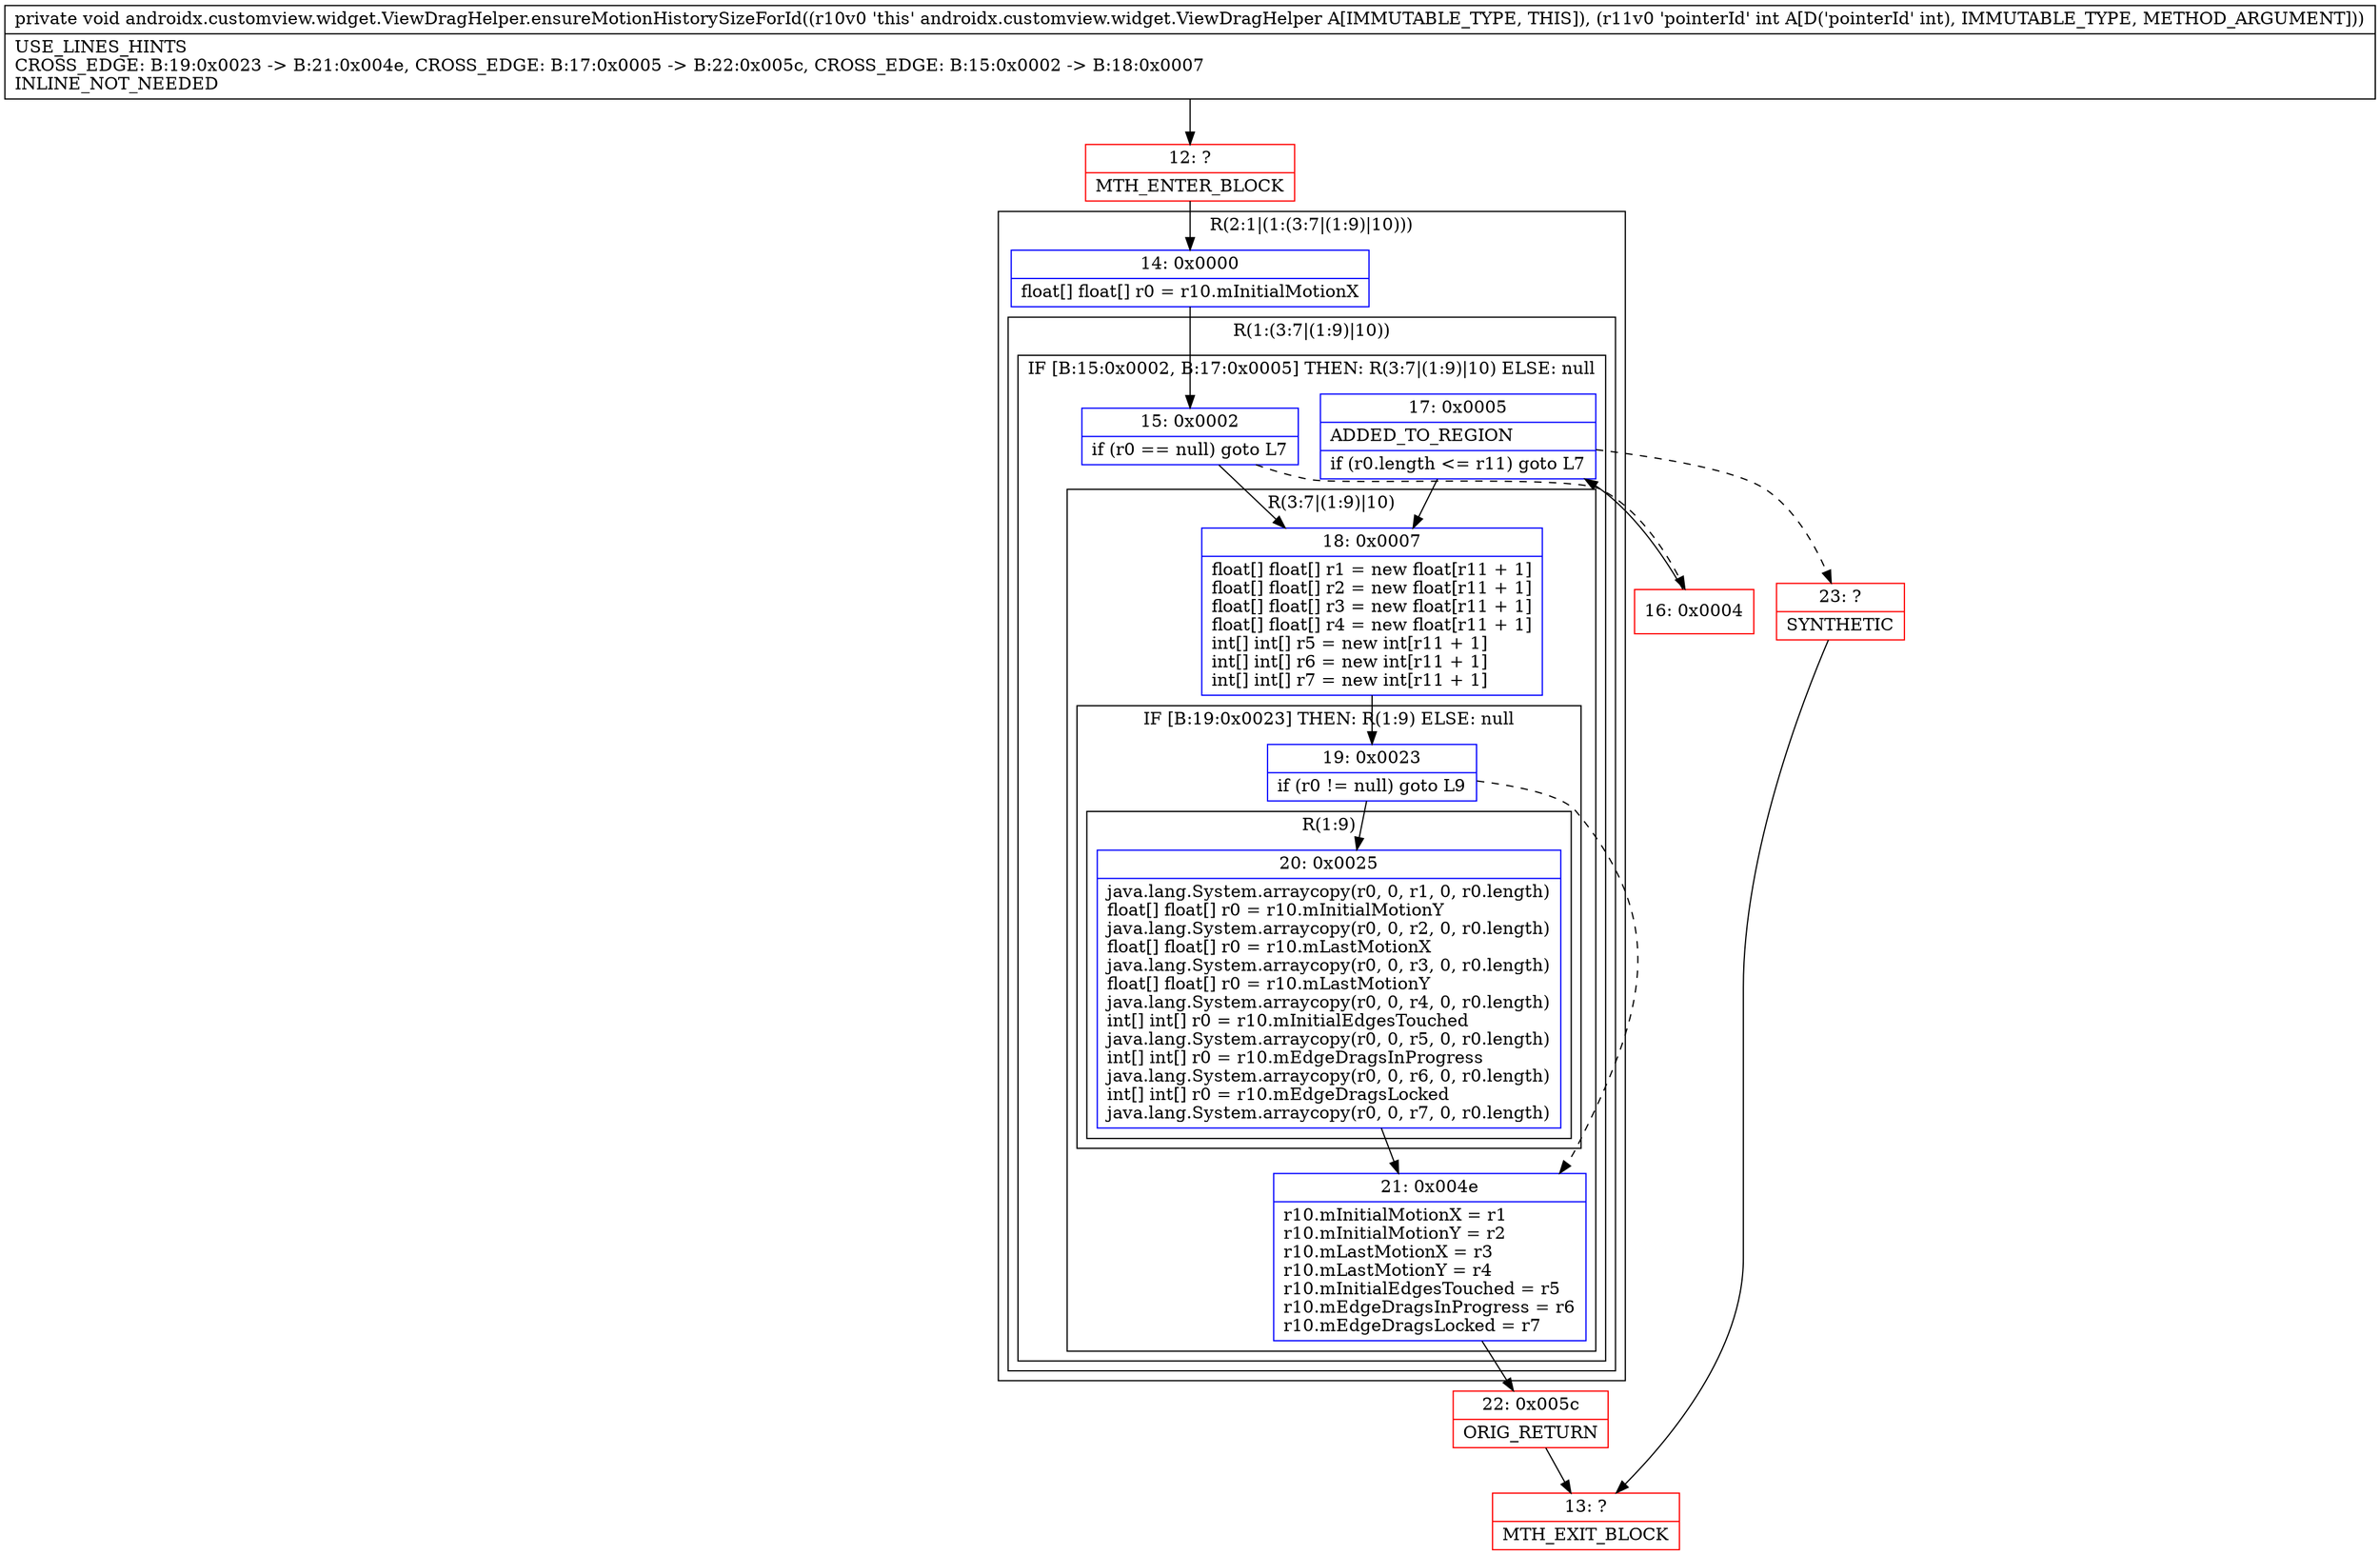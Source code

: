 digraph "CFG forandroidx.customview.widget.ViewDragHelper.ensureMotionHistorySizeForId(I)V" {
subgraph cluster_Region_628510521 {
label = "R(2:1|(1:(3:7|(1:9)|10)))";
node [shape=record,color=blue];
Node_14 [shape=record,label="{14\:\ 0x0000|float[] float[] r0 = r10.mInitialMotionX\l}"];
subgraph cluster_Region_246583439 {
label = "R(1:(3:7|(1:9)|10))";
node [shape=record,color=blue];
subgraph cluster_IfRegion_659769493 {
label = "IF [B:15:0x0002, B:17:0x0005] THEN: R(3:7|(1:9)|10) ELSE: null";
node [shape=record,color=blue];
Node_15 [shape=record,label="{15\:\ 0x0002|if (r0 == null) goto L7\l}"];
Node_17 [shape=record,label="{17\:\ 0x0005|ADDED_TO_REGION\l|if (r0.length \<= r11) goto L7\l}"];
subgraph cluster_Region_481330896 {
label = "R(3:7|(1:9)|10)";
node [shape=record,color=blue];
Node_18 [shape=record,label="{18\:\ 0x0007|float[] float[] r1 = new float[r11 + 1]\lfloat[] float[] r2 = new float[r11 + 1]\lfloat[] float[] r3 = new float[r11 + 1]\lfloat[] float[] r4 = new float[r11 + 1]\lint[] int[] r5 = new int[r11 + 1]\lint[] int[] r6 = new int[r11 + 1]\lint[] int[] r7 = new int[r11 + 1]\l}"];
subgraph cluster_IfRegion_1968557562 {
label = "IF [B:19:0x0023] THEN: R(1:9) ELSE: null";
node [shape=record,color=blue];
Node_19 [shape=record,label="{19\:\ 0x0023|if (r0 != null) goto L9\l}"];
subgraph cluster_Region_195563291 {
label = "R(1:9)";
node [shape=record,color=blue];
Node_20 [shape=record,label="{20\:\ 0x0025|java.lang.System.arraycopy(r0, 0, r1, 0, r0.length)\lfloat[] float[] r0 = r10.mInitialMotionY\ljava.lang.System.arraycopy(r0, 0, r2, 0, r0.length)\lfloat[] float[] r0 = r10.mLastMotionX\ljava.lang.System.arraycopy(r0, 0, r3, 0, r0.length)\lfloat[] float[] r0 = r10.mLastMotionY\ljava.lang.System.arraycopy(r0, 0, r4, 0, r0.length)\lint[] int[] r0 = r10.mInitialEdgesTouched\ljava.lang.System.arraycopy(r0, 0, r5, 0, r0.length)\lint[] int[] r0 = r10.mEdgeDragsInProgress\ljava.lang.System.arraycopy(r0, 0, r6, 0, r0.length)\lint[] int[] r0 = r10.mEdgeDragsLocked\ljava.lang.System.arraycopy(r0, 0, r7, 0, r0.length)\l}"];
}
}
Node_21 [shape=record,label="{21\:\ 0x004e|r10.mInitialMotionX = r1\lr10.mInitialMotionY = r2\lr10.mLastMotionX = r3\lr10.mLastMotionY = r4\lr10.mInitialEdgesTouched = r5\lr10.mEdgeDragsInProgress = r6\lr10.mEdgeDragsLocked = r7\l}"];
}
}
}
}
Node_12 [shape=record,color=red,label="{12\:\ ?|MTH_ENTER_BLOCK\l}"];
Node_16 [shape=record,color=red,label="{16\:\ 0x0004}"];
Node_23 [shape=record,color=red,label="{23\:\ ?|SYNTHETIC\l}"];
Node_13 [shape=record,color=red,label="{13\:\ ?|MTH_EXIT_BLOCK\l}"];
Node_22 [shape=record,color=red,label="{22\:\ 0x005c|ORIG_RETURN\l}"];
MethodNode[shape=record,label="{private void androidx.customview.widget.ViewDragHelper.ensureMotionHistorySizeForId((r10v0 'this' androidx.customview.widget.ViewDragHelper A[IMMUTABLE_TYPE, THIS]), (r11v0 'pointerId' int A[D('pointerId' int), IMMUTABLE_TYPE, METHOD_ARGUMENT]))  | USE_LINES_HINTS\lCROSS_EDGE: B:19:0x0023 \-\> B:21:0x004e, CROSS_EDGE: B:17:0x0005 \-\> B:22:0x005c, CROSS_EDGE: B:15:0x0002 \-\> B:18:0x0007\lINLINE_NOT_NEEDED\l}"];
MethodNode -> Node_12;Node_14 -> Node_15;
Node_15 -> Node_16[style=dashed];
Node_15 -> Node_18;
Node_17 -> Node_18;
Node_17 -> Node_23[style=dashed];
Node_18 -> Node_19;
Node_19 -> Node_20;
Node_19 -> Node_21[style=dashed];
Node_20 -> Node_21;
Node_21 -> Node_22;
Node_12 -> Node_14;
Node_16 -> Node_17;
Node_23 -> Node_13;
Node_22 -> Node_13;
}

